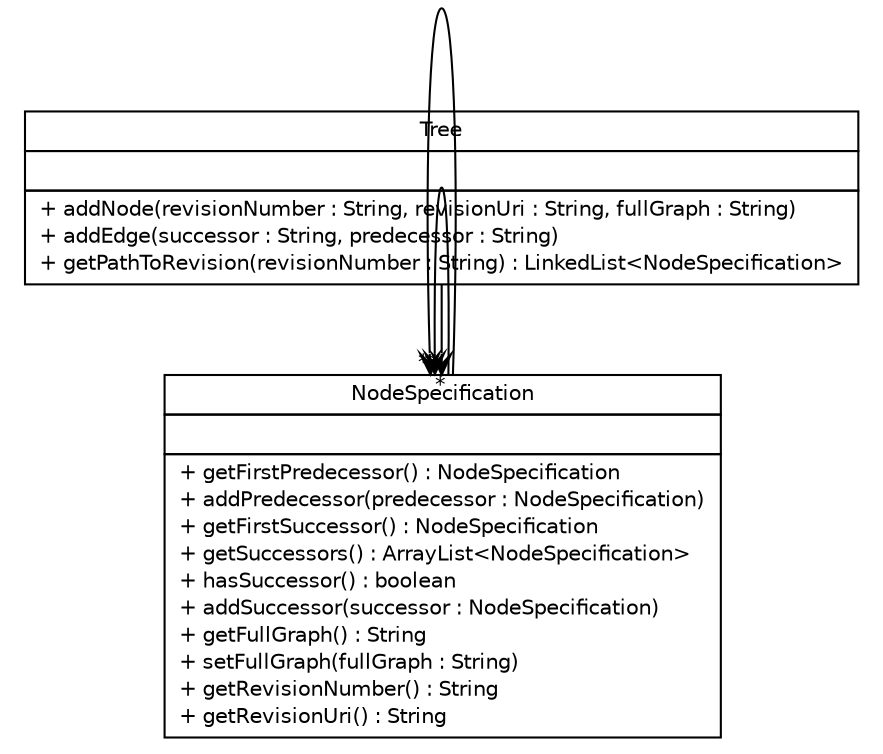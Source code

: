 #!/usr/local/bin/dot
#
# Class diagram 
# Generated by UMLGraph version R5_6_6-6-g3bdff0 (http://www.umlgraph.org/)
#

digraph G {
	edge [fontname="Helvetica",fontsize=10,labelfontname="Helvetica",labelfontsize=10];
	node [fontname="Helvetica",fontsize=10,shape=plaintext];
	nodesep=0.25;
	ranksep=0.5;
	// de.tud.plt.r43ples.revisionTree.Tree
	c37 [label=<<table title="de.tud.plt.r43ples.revisionTree.Tree" border="0" cellborder="1" cellspacing="0" cellpadding="2" port="p" href="./Tree.html">
		<tr><td><table border="0" cellspacing="0" cellpadding="1">
<tr><td align="center" balign="center"> Tree </td></tr>
		</table></td></tr>
		<tr><td><table border="0" cellspacing="0" cellpadding="1">
<tr><td align="left" balign="left">  </td></tr>
		</table></td></tr>
		<tr><td><table border="0" cellspacing="0" cellpadding="1">
<tr><td align="left" balign="left"> + addNode(revisionNumber : String, revisionUri : String, fullGraph : String) </td></tr>
<tr><td align="left" balign="left"> + addEdge(successor : String, predecessor : String) </td></tr>
<tr><td align="left" balign="left"> + getPathToRevision(revisionNumber : String) : LinkedList&lt;NodeSpecification&gt; </td></tr>
		</table></td></tr>
		</table>>, URL="./Tree.html", fontname="Helvetica", fontcolor="black", fontsize=10.0];
	// de.tud.plt.r43ples.revisionTree.NodeSpecification
	c38 [label=<<table title="de.tud.plt.r43ples.revisionTree.NodeSpecification" border="0" cellborder="1" cellspacing="0" cellpadding="2" port="p" href="./NodeSpecification.html">
		<tr><td><table border="0" cellspacing="0" cellpadding="1">
<tr><td align="center" balign="center"> NodeSpecification </td></tr>
		</table></td></tr>
		<tr><td><table border="0" cellspacing="0" cellpadding="1">
<tr><td align="left" balign="left">  </td></tr>
		</table></td></tr>
		<tr><td><table border="0" cellspacing="0" cellpadding="1">
<tr><td align="left" balign="left"> + getFirstPredecessor() : NodeSpecification </td></tr>
<tr><td align="left" balign="left"> + addPredecessor(predecessor : NodeSpecification) </td></tr>
<tr><td align="left" balign="left"> + getFirstSuccessor() : NodeSpecification </td></tr>
<tr><td align="left" balign="left"> + getSuccessors() : ArrayList&lt;NodeSpecification&gt; </td></tr>
<tr><td align="left" balign="left"> + hasSuccessor() : boolean </td></tr>
<tr><td align="left" balign="left"> + addSuccessor(successor : NodeSpecification) </td></tr>
<tr><td align="left" balign="left"> + getFullGraph() : String </td></tr>
<tr><td align="left" balign="left"> + setFullGraph(fullGraph : String) </td></tr>
<tr><td align="left" balign="left"> + getRevisionNumber() : String </td></tr>
<tr><td align="left" balign="left"> + getRevisionUri() : String </td></tr>
		</table></td></tr>
		</table>>, URL="./NodeSpecification.html", fontname="Helvetica", fontcolor="black", fontsize=10.0];
	// de.tud.plt.r43ples.revisionTree.Tree NAVASSOC de.tud.plt.r43ples.revisionTree.NodeSpecification
	c37:p -> c38:p [taillabel="", label="", headlabel="*", fontname="Helvetica", fontcolor="black", fontsize=10.0, color="black", arrowhead=open];
	// de.tud.plt.r43ples.revisionTree.NodeSpecification NAVASSOC de.tud.plt.r43ples.revisionTree.NodeSpecification
	c38:p -> c38:p [taillabel="", label="", headlabel="*", fontname="Helvetica", fontcolor="black", fontsize=10.0, color="black", arrowhead=open];
	// de.tud.plt.r43ples.revisionTree.NodeSpecification NAVASSOC de.tud.plt.r43ples.revisionTree.NodeSpecification
	c38:p -> c38:p [taillabel="", label="", headlabel="*", fontname="Helvetica", fontcolor="black", fontsize=10.0, color="black", arrowhead=open];
}

